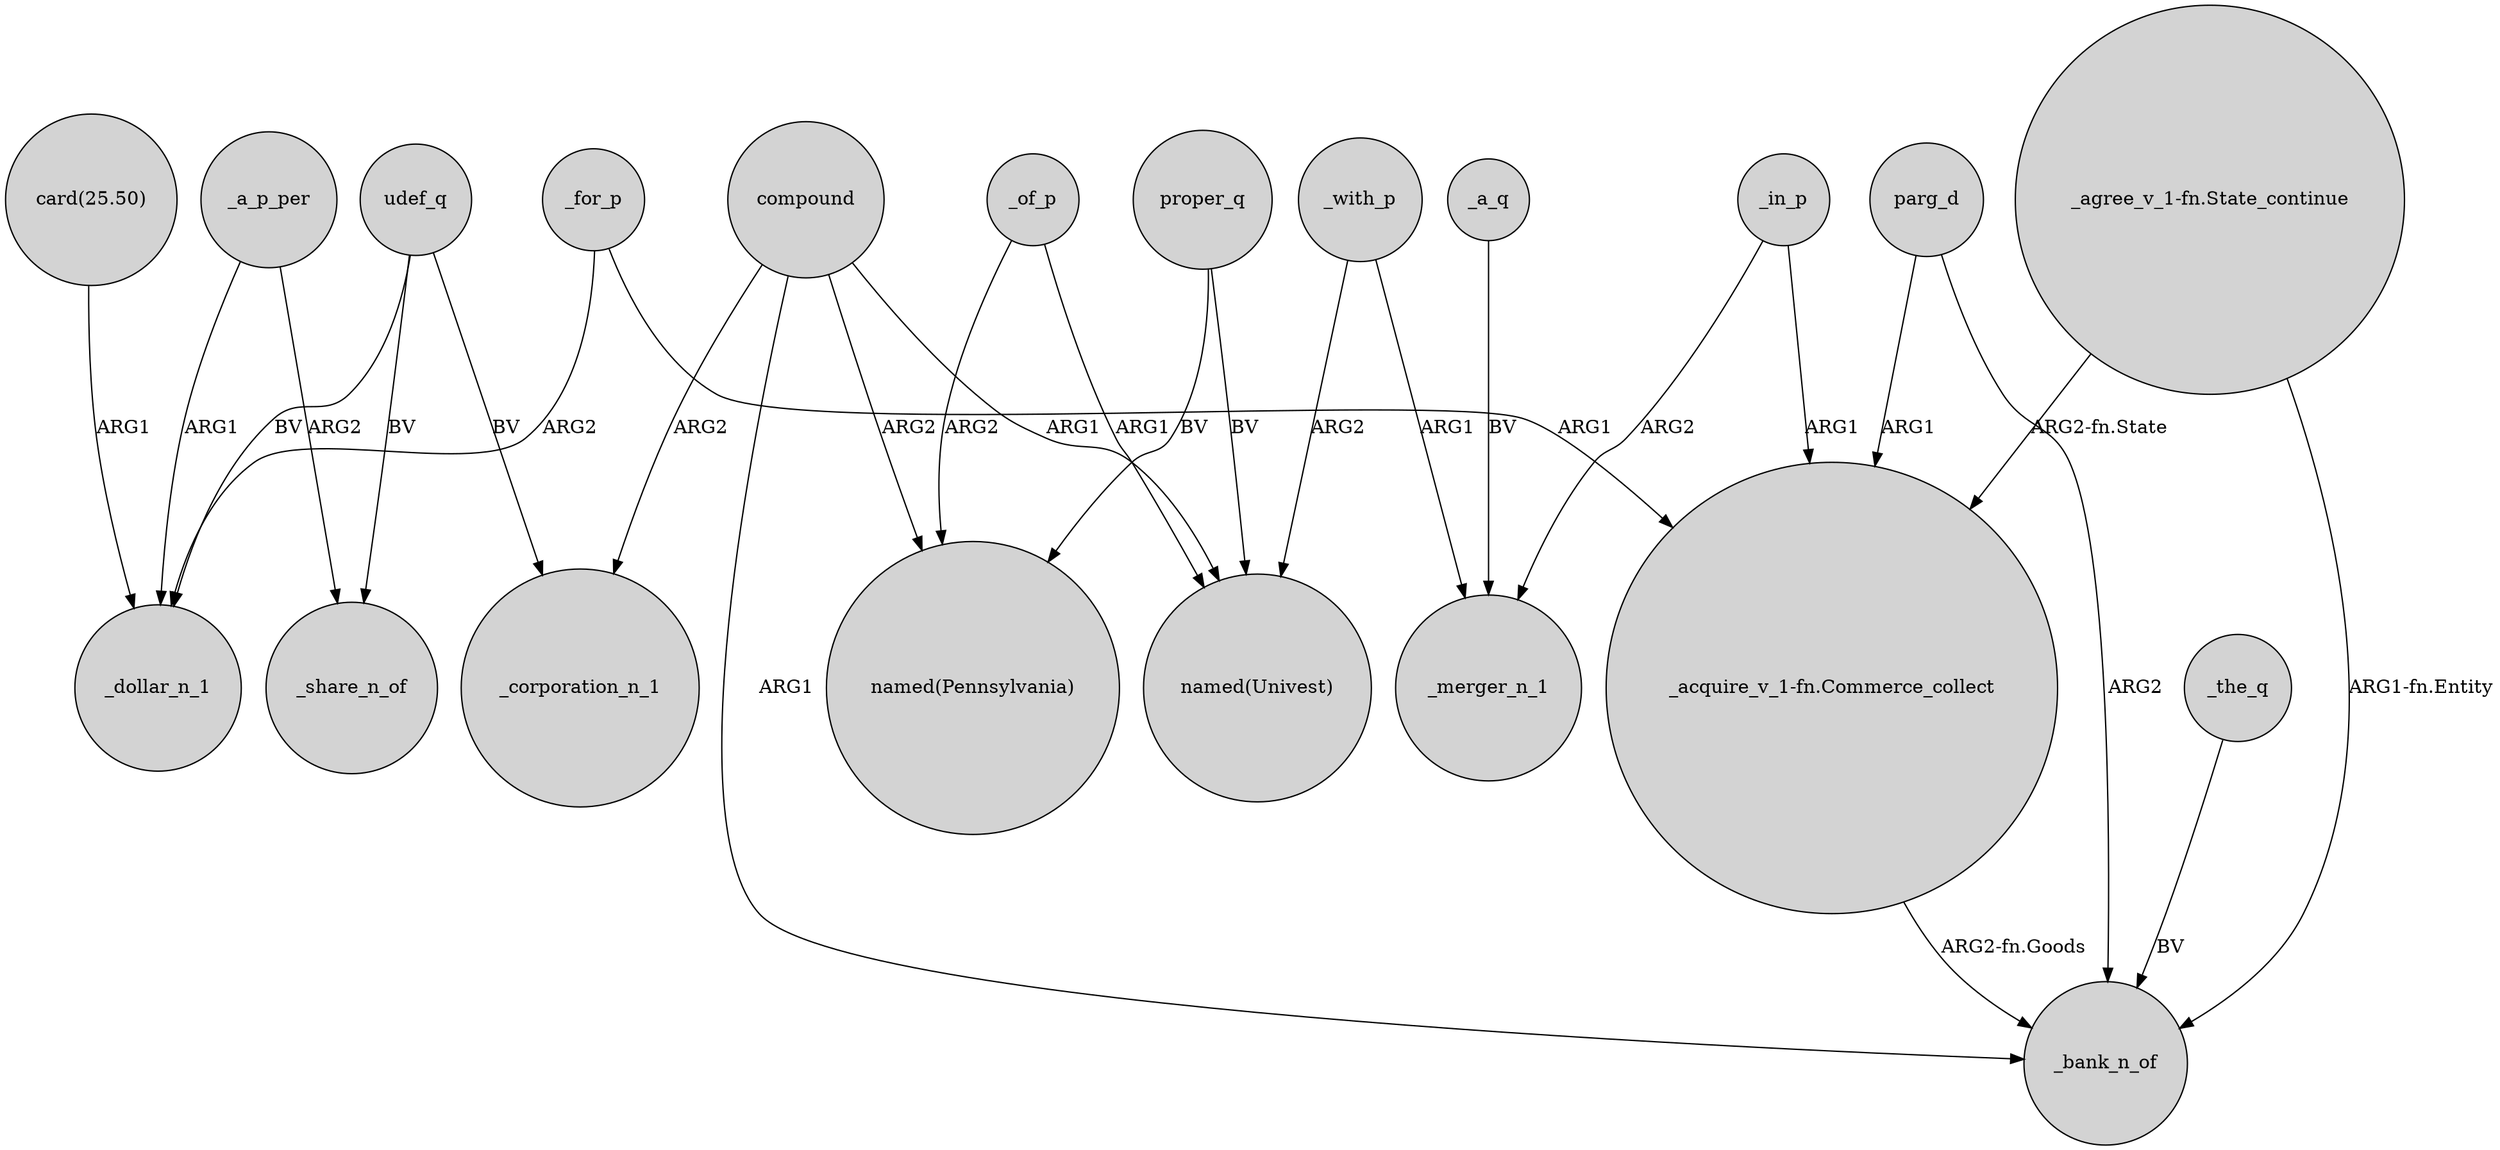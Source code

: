 digraph {
	node [shape=circle style=filled]
	_for_p -> _dollar_n_1 [label=ARG2]
	compound -> "named(Pennsylvania)" [label=ARG2]
	proper_q -> "named(Univest)" [label=BV]
	parg_d -> _bank_n_of [label=ARG2]
	udef_q -> _dollar_n_1 [label=BV]
	_of_p -> "named(Pennsylvania)" [label=ARG2]
	_with_p -> "named(Univest)" [label=ARG2]
	"_acquire_v_1-fn.Commerce_collect" -> _bank_n_of [label="ARG2-fn.Goods"]
	_of_p -> "named(Univest)" [label=ARG1]
	udef_q -> _corporation_n_1 [label=BV]
	_a_p_per -> _share_n_of [label=ARG2]
	compound -> "named(Univest)" [label=ARG1]
	compound -> _bank_n_of [label=ARG1]
	_a_q -> _merger_n_1 [label=BV]
	_in_p -> "_acquire_v_1-fn.Commerce_collect" [label=ARG1]
	"card(25.50)" -> _dollar_n_1 [label=ARG1]
	udef_q -> _share_n_of [label=BV]
	"_agree_v_1-fn.State_continue" -> _bank_n_of [label="ARG1-fn.Entity"]
	_a_p_per -> _dollar_n_1 [label=ARG1]
	"_agree_v_1-fn.State_continue" -> "_acquire_v_1-fn.Commerce_collect" [label="ARG2-fn.State"]
	_for_p -> "_acquire_v_1-fn.Commerce_collect" [label=ARG1]
	proper_q -> "named(Pennsylvania)" [label=BV]
	_in_p -> _merger_n_1 [label=ARG2]
	compound -> _corporation_n_1 [label=ARG2]
	_with_p -> _merger_n_1 [label=ARG1]
	parg_d -> "_acquire_v_1-fn.Commerce_collect" [label=ARG1]
	_the_q -> _bank_n_of [label=BV]
}
